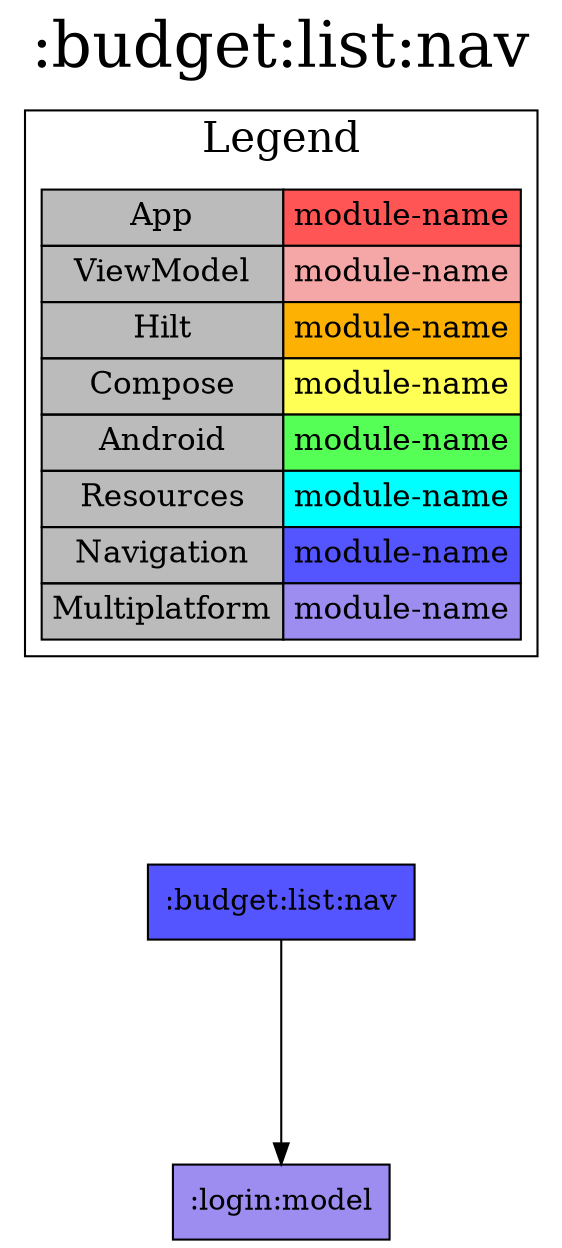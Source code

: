 digraph {
edge ["dir"="forward"]
graph ["dpi"="100","label"=":budget:list:nav","labelloc"="t","fontsize"="30","ranksep"="1.5","rankdir"="TB"]
node ["style"="filled"]
":budget:list:nav" ["fillcolor"="#5555FF","shape"="box"]
":login:model" ["fillcolor"="#9D8DF1","shape"="box"]
{
edge ["dir"="none"]
graph ["rank"="same"]
}
":budget:list:nav" -> ":login:model"
subgraph "cluster_legend" {
edge ["dir"="none"]
graph ["label"="Legend","fontsize"="20"]
"Legend" ["style"="filled","fillcolor"="#bbbbbb","shape"="none","margin"="0","fontsize"="15","label"=<
<TABLE BORDER="0" CELLBORDER="1" CELLSPACING="0" CELLPADDING="4">
<TR><TD>App</TD><TD BGCOLOR="#FF5555">module-name</TD></TR>
<TR><TD>ViewModel</TD><TD BGCOLOR="#F5A6A6">module-name</TD></TR>
<TR><TD>Hilt</TD><TD BGCOLOR="#FCB103">module-name</TD></TR>
<TR><TD>Compose</TD><TD BGCOLOR="#FFFF55">module-name</TD></TR>
<TR><TD>Android</TD><TD BGCOLOR="#55FF55">module-name</TD></TR>
<TR><TD>Resources</TD><TD BGCOLOR="#00FFFF">module-name</TD></TR>
<TR><TD>Navigation</TD><TD BGCOLOR="#5555FF">module-name</TD></TR>
<TR><TD>Multiplatform</TD><TD BGCOLOR="#9D8DF1">module-name</TD></TR>
</TABLE>
>]
} -> ":budget:list:nav" ["style"="invis"]
}